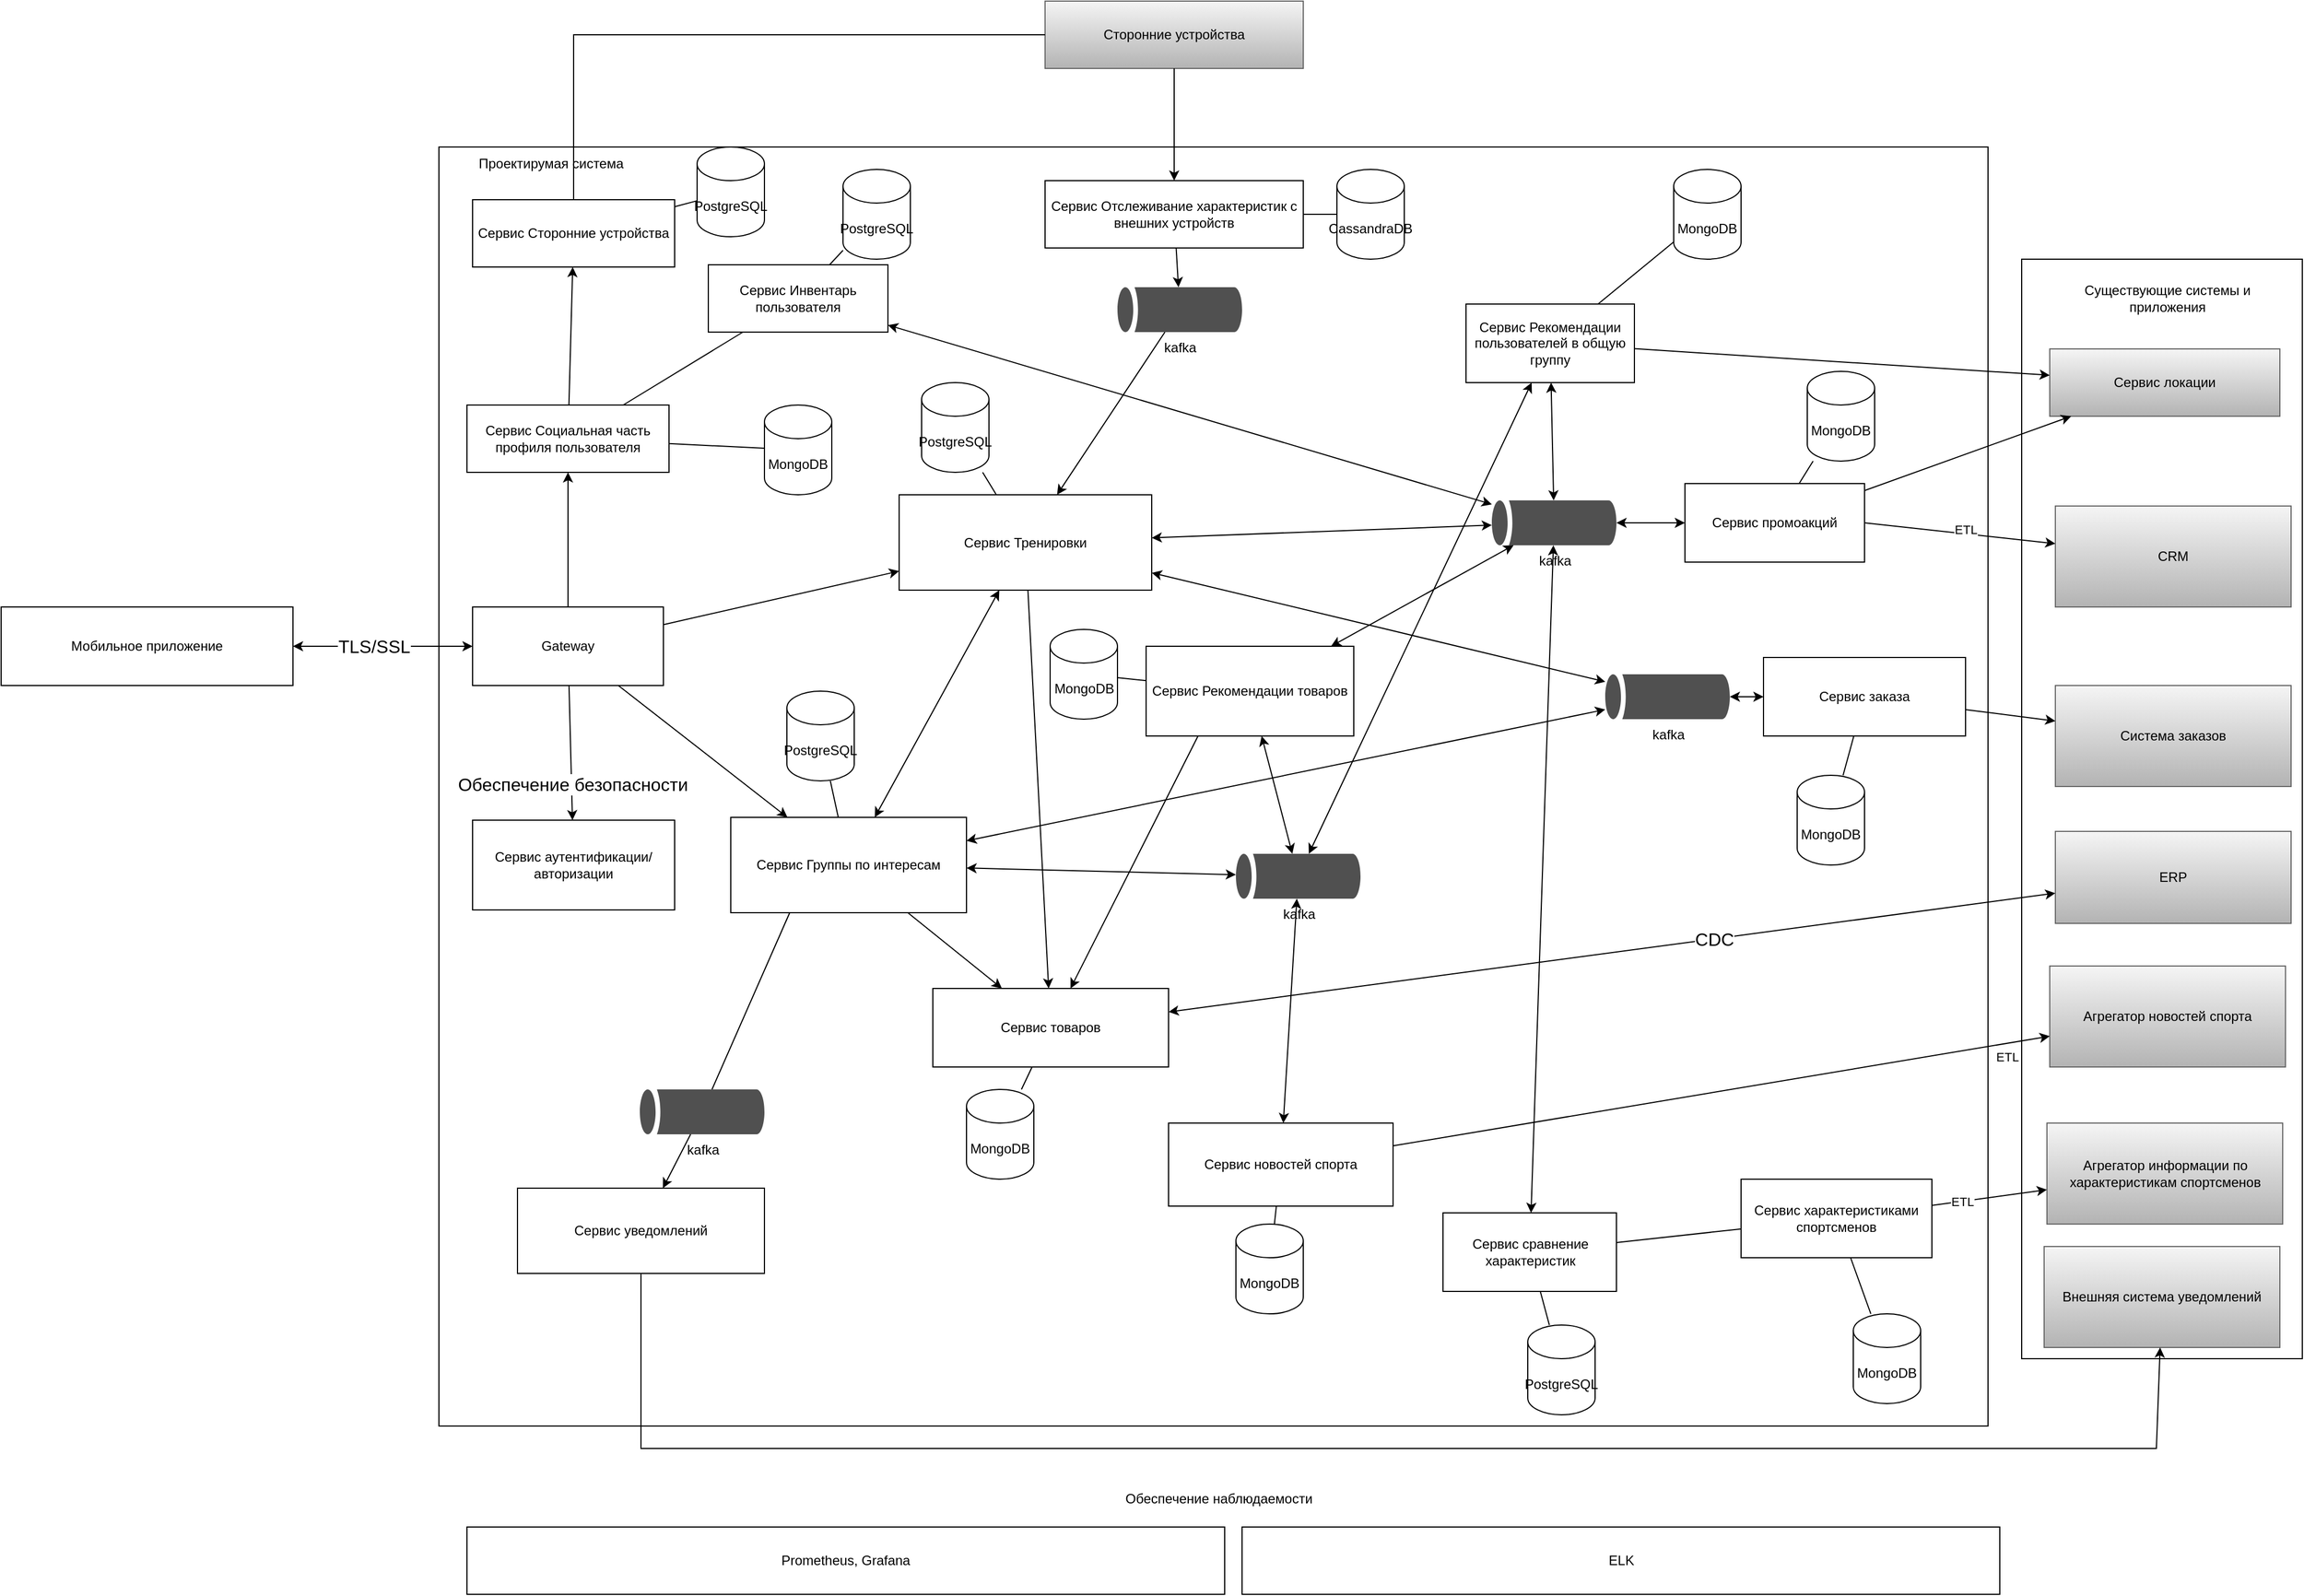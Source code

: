<mxfile version="28.0.6">
  <diagram id="knsnF6ObBRKme7ACtTA0" name="Страница 1">
    <mxGraphModel dx="2479" dy="1792" grid="1" gridSize="10" guides="1" tooltips="1" connect="1" arrows="1" fold="1" page="1" pageScale="1" pageWidth="1169" pageHeight="827" math="0" shadow="0">
      <root>
        <mxCell id="0" />
        <mxCell id="1" parent="0" />
        <mxCell id="5rGbsbJMOas40W4paa9o-69" value="" style="rounded=0;whiteSpace=wrap;html=1;" vertex="1" parent="1">
          <mxGeometry x="1360" y="-500" width="250" height="980" as="geometry" />
        </mxCell>
        <mxCell id="5rGbsbJMOas40W4paa9o-66" value="Мобильное приложение" style="rounded=0;whiteSpace=wrap;html=1;" vertex="1" parent="1">
          <mxGeometry x="-440" y="-190" width="260" height="70" as="geometry" />
        </mxCell>
        <mxCell id="5rGbsbJMOas40W4paa9o-63" value="" style="rounded=0;whiteSpace=wrap;html=1;" vertex="1" parent="1">
          <mxGeometry x="-50" y="-600" width="1380" height="1140" as="geometry" />
        </mxCell>
        <mxCell id="uNtTc-Wmph4pzVrM2ROG-3" value="Сервис Тренировки" style="rounded=0;whiteSpace=wrap;html=1;" parent="1" vertex="1">
          <mxGeometry x="360" y="-290" width="225" height="85" as="geometry" />
        </mxCell>
        <mxCell id="uNtTc-Wmph4pzVrM2ROG-4" value="Сервис Группы по интересам" style="rounded=0;whiteSpace=wrap;html=1;" parent="1" vertex="1">
          <mxGeometry x="210" y="-2.5" width="210" height="85" as="geometry" />
        </mxCell>
        <mxCell id="Q4NwFkbrb7sqt-uBTXur-2" value="Сервис товаров" style="rounded=0;whiteSpace=wrap;html=1;" parent="1" vertex="1">
          <mxGeometry x="390" y="150" width="210" height="70" as="geometry" />
        </mxCell>
        <mxCell id="Q4NwFkbrb7sqt-uBTXur-11" value="ERP" style="rounded=0;whiteSpace=wrap;html=1;fillColor=#f5f5f5;strokeColor=#666666;gradientColor=#b3b3b3;" parent="1" vertex="1">
          <mxGeometry x="1390" y="10" width="210" height="82" as="geometry" />
        </mxCell>
        <mxCell id="Q4NwFkbrb7sqt-uBTXur-12" value="" style="endArrow=classic;html=1;rounded=0;startArrow=classic;startFill=1;endFill=1;" parent="1" source="Q4NwFkbrb7sqt-uBTXur-2" target="Q4NwFkbrb7sqt-uBTXur-11" edge="1">
          <mxGeometry width="50" height="50" relative="1" as="geometry">
            <mxPoint x="450" y="290" as="sourcePoint" />
            <mxPoint x="500" y="240" as="targetPoint" />
          </mxGeometry>
        </mxCell>
        <mxCell id="5rGbsbJMOas40W4paa9o-143" value="&lt;span style=&quot;text-align: start; text-wrap-mode: wrap; font-size: 12pt; font-family: Arial, sans-serif;&quot;&gt;CDC&lt;/span&gt;&lt;span style=&quot;font-size: medium; text-align: start; text-wrap-mode: wrap;&quot;&gt;&lt;/span&gt;" style="edgeLabel;html=1;align=center;verticalAlign=middle;resizable=0;points=[];" vertex="1" connectable="0" parent="Q4NwFkbrb7sqt-uBTXur-12">
          <mxGeometry x="0.23" relative="1" as="geometry">
            <mxPoint as="offset" />
          </mxGeometry>
        </mxCell>
        <mxCell id="Q4NwFkbrb7sqt-uBTXur-14" value="" style="endArrow=classic;html=1;rounded=0;endFill=1;startArrow=classic;startFill=1;" parent="1" source="5rGbsbJMOas40W4paa9o-77" target="5rGbsbJMOas40W4paa9o-153" edge="1">
          <mxGeometry width="50" height="50" relative="1" as="geometry">
            <mxPoint x="410" y="290" as="sourcePoint" />
            <mxPoint x="460" y="240" as="targetPoint" />
          </mxGeometry>
        </mxCell>
        <mxCell id="Q4NwFkbrb7sqt-uBTXur-15" value="" style="endArrow=classic;html=1;rounded=0;startArrow=classic;startFill=1;endFill=1;" parent="1" source="uNtTc-Wmph4pzVrM2ROG-4" target="uNtTc-Wmph4pzVrM2ROG-3" edge="1">
          <mxGeometry width="50" height="50" relative="1" as="geometry">
            <mxPoint x="450" y="230" as="sourcePoint" />
            <mxPoint x="470" y="120" as="targetPoint" />
          </mxGeometry>
        </mxCell>
        <mxCell id="5rGbsbJMOas40W4paa9o-3" value="Сервис локации" style="rounded=0;whiteSpace=wrap;html=1;fillColor=#f5f5f5;strokeColor=#666666;gradientColor=#b3b3b3;" vertex="1" parent="1">
          <mxGeometry x="1385" y="-420" width="205" height="60" as="geometry" />
        </mxCell>
        <mxCell id="5rGbsbJMOas40W4paa9o-12" value="" style="endArrow=classic;html=1;rounded=0;endFill=1;" edge="1" parent="1" source="uNtTc-Wmph4pzVrM2ROG-4" target="Q4NwFkbrb7sqt-uBTXur-2">
          <mxGeometry width="50" height="50" relative="1" as="geometry">
            <mxPoint x="250" y="200" as="sourcePoint" />
            <mxPoint x="300" y="150" as="targetPoint" />
          </mxGeometry>
        </mxCell>
        <mxCell id="5rGbsbJMOas40W4paa9o-15" value="Сервис Социальная часть профиля пользователя" style="rounded=0;whiteSpace=wrap;html=1;" vertex="1" parent="1">
          <mxGeometry x="-25" y="-370" width="180" height="60" as="geometry" />
        </mxCell>
        <mxCell id="5rGbsbJMOas40W4paa9o-22" value="" style="endArrow=none;html=1;rounded=0;" edge="1" parent="1" source="5rGbsbJMOas40W4paa9o-21" target="5rGbsbJMOas40W4paa9o-15">
          <mxGeometry width="50" height="50" relative="1" as="geometry">
            <mxPoint x="320" y="-150" as="sourcePoint" />
            <mxPoint x="370" y="-200" as="targetPoint" />
          </mxGeometry>
        </mxCell>
        <mxCell id="5rGbsbJMOas40W4paa9o-28" value="Система заказов" style="rounded=0;whiteSpace=wrap;html=1;fillColor=#f5f5f5;strokeColor=#666666;gradientColor=#b3b3b3;" vertex="1" parent="1">
          <mxGeometry x="1390" y="-120" width="210" height="90" as="geometry" />
        </mxCell>
        <mxCell id="5rGbsbJMOas40W4paa9o-33" value="Сервис уведомлений" style="rounded=0;whiteSpace=wrap;html=1;" vertex="1" parent="1">
          <mxGeometry x="20" y="328" width="220" height="76" as="geometry" />
        </mxCell>
        <mxCell id="5rGbsbJMOas40W4paa9o-35" value="" style="endArrow=none;html=1;rounded=0;exitX=0.25;exitY=1;exitDx=0;exitDy=0;" edge="1" parent="1" source="uNtTc-Wmph4pzVrM2ROG-4" target="5rGbsbJMOas40W4paa9o-161">
          <mxGeometry width="50" height="50" relative="1" as="geometry">
            <mxPoint x="80" y="80" as="sourcePoint" />
            <mxPoint x="130" y="30" as="targetPoint" />
            <Array as="points" />
          </mxGeometry>
        </mxCell>
        <mxCell id="5rGbsbJMOas40W4paa9o-41" value="Сторонние устройства" style="rounded=0;whiteSpace=wrap;html=1;fillColor=#f5f5f5;strokeColor=#666666;gradientColor=#b3b3b3;" vertex="1" parent="1">
          <mxGeometry x="490" y="-730" width="230" height="60" as="geometry" />
        </mxCell>
        <mxCell id="5rGbsbJMOas40W4paa9o-42" value="" style="endArrow=none;html=1;rounded=0;startArrow=classic;startFill=1;" edge="1" parent="1" source="5rGbsbJMOas40W4paa9o-94" target="5rGbsbJMOas40W4paa9o-41">
          <mxGeometry width="50" height="50" relative="1" as="geometry">
            <mxPoint x="950" y="-10" as="sourcePoint" />
            <mxPoint x="1000" y="-60" as="targetPoint" />
          </mxGeometry>
        </mxCell>
        <mxCell id="5rGbsbJMOas40W4paa9o-21" value="Сервис Инвентарь пользователя" style="rounded=0;whiteSpace=wrap;html=1;" vertex="1" parent="1">
          <mxGeometry x="190" y="-495" width="160" height="60" as="geometry" />
        </mxCell>
        <mxCell id="5rGbsbJMOas40W4paa9o-44" value="" style="endArrow=none;html=1;rounded=0;exitX=0.5;exitY=0;exitDx=0;exitDy=0;" edge="1" parent="1" source="5rGbsbJMOas40W4paa9o-97" target="5rGbsbJMOas40W4paa9o-41">
          <mxGeometry width="50" height="50" relative="1" as="geometry">
            <mxPoint x="400" y="-380" as="sourcePoint" />
            <mxPoint x="450" y="-430" as="targetPoint" />
            <Array as="points">
              <mxPoint x="70" y="-700" />
            </Array>
          </mxGeometry>
        </mxCell>
        <mxCell id="5rGbsbJMOas40W4paa9o-46" value="Сервис промоакций" style="rounded=0;whiteSpace=wrap;html=1;" vertex="1" parent="1">
          <mxGeometry x="1060" y="-300" width="160" height="70" as="geometry" />
        </mxCell>
        <mxCell id="5rGbsbJMOas40W4paa9o-47" value="Сервис новостей спорта" style="rounded=0;whiteSpace=wrap;html=1;" vertex="1" parent="1">
          <mxGeometry x="600" y="270" width="200" height="74" as="geometry" />
        </mxCell>
        <mxCell id="5rGbsbJMOas40W4paa9o-48" value="" style="endArrow=classic;html=1;rounded=0;endFill=1;startArrow=classic;startFill=1;" edge="1" parent="1" source="5rGbsbJMOas40W4paa9o-168" target="5rGbsbJMOas40W4paa9o-46">
          <mxGeometry width="50" height="50" relative="1" as="geometry">
            <mxPoint x="350" y="150" as="sourcePoint" />
            <mxPoint x="170" y="180" as="targetPoint" />
          </mxGeometry>
        </mxCell>
        <mxCell id="5rGbsbJMOas40W4paa9o-52" value="" style="endArrow=classic;html=1;rounded=0;endFill=1;" edge="1" parent="1" source="5rGbsbJMOas40W4paa9o-46" target="5rGbsbJMOas40W4paa9o-3">
          <mxGeometry width="50" height="50" relative="1" as="geometry">
            <mxPoint x="780" y="50" as="sourcePoint" />
            <mxPoint x="830" as="targetPoint" />
          </mxGeometry>
        </mxCell>
        <mxCell id="5rGbsbJMOas40W4paa9o-54" value="" style="endArrow=classic;html=1;rounded=0;startArrow=classic;startFill=1;endFill=1;" edge="1" parent="1" source="5rGbsbJMOas40W4paa9o-47" target="5rGbsbJMOas40W4paa9o-153">
          <mxGeometry width="50" height="50" relative="1" as="geometry">
            <mxPoint x="280" y="210" as="sourcePoint" />
            <mxPoint x="330" y="160" as="targetPoint" />
          </mxGeometry>
        </mxCell>
        <mxCell id="5rGbsbJMOas40W4paa9o-56" value="Агрегатор новостей спорта" style="rounded=0;whiteSpace=wrap;html=1;fillColor=#f5f5f5;strokeColor=#666666;gradientColor=#b3b3b3;" vertex="1" parent="1">
          <mxGeometry x="1385" y="130" width="210" height="90" as="geometry" />
        </mxCell>
        <mxCell id="5rGbsbJMOas40W4paa9o-57" value="" style="endArrow=classic;html=1;rounded=0;startArrow=none;startFill=0;endFill=1;" edge="1" parent="1" source="5rGbsbJMOas40W4paa9o-47" target="5rGbsbJMOas40W4paa9o-56">
          <mxGeometry width="50" height="50" relative="1" as="geometry">
            <mxPoint x="630" y="30" as="sourcePoint" />
            <mxPoint x="680" y="-20" as="targetPoint" />
          </mxGeometry>
        </mxCell>
        <mxCell id="5rGbsbJMOas40W4paa9o-155" value="ETL" style="edgeLabel;html=1;align=center;verticalAlign=middle;resizable=0;points=[];" vertex="1" connectable="0" parent="5rGbsbJMOas40W4paa9o-57">
          <mxGeometry x="-0.615" y="-1" relative="1" as="geometry">
            <mxPoint x="434" y="-62" as="offset" />
          </mxGeometry>
        </mxCell>
        <mxCell id="5rGbsbJMOas40W4paa9o-58" value="CRM" style="rounded=0;whiteSpace=wrap;html=1;fillColor=#f5f5f5;strokeColor=#666666;gradientColor=#b3b3b3;" vertex="1" parent="1">
          <mxGeometry x="1390" y="-280" width="210" height="90" as="geometry" />
        </mxCell>
        <mxCell id="5rGbsbJMOas40W4paa9o-59" value="" style="endArrow=classic;html=1;rounded=0;exitX=1;exitY=0.5;exitDx=0;exitDy=0;endFill=1;" edge="1" parent="1" source="5rGbsbJMOas40W4paa9o-46" target="5rGbsbJMOas40W4paa9o-58">
          <mxGeometry width="50" height="50" relative="1" as="geometry">
            <mxPoint x="690" y="30" as="sourcePoint" />
            <mxPoint x="740" y="-20" as="targetPoint" />
          </mxGeometry>
        </mxCell>
        <mxCell id="5rGbsbJMOas40W4paa9o-163" value="ETL" style="edgeLabel;html=1;align=center;verticalAlign=middle;resizable=0;points=[];" vertex="1" connectable="0" parent="5rGbsbJMOas40W4paa9o-59">
          <mxGeometry x="0.04" y="4" relative="1" as="geometry">
            <mxPoint x="1" as="offset" />
          </mxGeometry>
        </mxCell>
        <mxCell id="5rGbsbJMOas40W4paa9o-67" value="Проектирумая система" style="text;html=1;align=center;verticalAlign=middle;whiteSpace=wrap;rounded=0;" vertex="1" parent="1">
          <mxGeometry x="-40" y="-600" width="180" height="30" as="geometry" />
        </mxCell>
        <mxCell id="5rGbsbJMOas40W4paa9o-70" value="Существующие системы и приложения" style="text;html=1;align=center;verticalAlign=middle;whiteSpace=wrap;rounded=0;" vertex="1" parent="1">
          <mxGeometry x="1410" y="-480" width="160" height="30" as="geometry" />
        </mxCell>
        <mxCell id="5rGbsbJMOas40W4paa9o-77" value="Сервис Рекомендации товаров" style="rounded=0;whiteSpace=wrap;html=1;" vertex="1" parent="1">
          <mxGeometry x="580" y="-155" width="185" height="80" as="geometry" />
        </mxCell>
        <mxCell id="5rGbsbJMOas40W4paa9o-78" value="" style="endArrow=none;html=1;rounded=0;startArrow=classic;startFill=1;entryX=0.25;entryY=1;entryDx=0;entryDy=0;" edge="1" parent="1" source="Q4NwFkbrb7sqt-uBTXur-2" target="5rGbsbJMOas40W4paa9o-77">
          <mxGeometry width="50" height="50" relative="1" as="geometry">
            <mxPoint x="510" y="-110" as="sourcePoint" />
            <mxPoint x="560" y="-160" as="targetPoint" />
          </mxGeometry>
        </mxCell>
        <mxCell id="5rGbsbJMOas40W4paa9o-83" value="Агрегатор&amp;nbsp;информации по характеристикам спортсменов" style="rounded=0;whiteSpace=wrap;html=1;fillColor=#f5f5f5;strokeColor=#666666;gradientColor=#b3b3b3;" vertex="1" parent="1">
          <mxGeometry x="1382.5" y="270" width="210" height="90" as="geometry" />
        </mxCell>
        <mxCell id="5rGbsbJMOas40W4paa9o-84" value="Сервис сравнение характеристик" style="rounded=0;whiteSpace=wrap;html=1;" vertex="1" parent="1">
          <mxGeometry x="844.5" y="350" width="154.5" height="70" as="geometry" />
        </mxCell>
        <mxCell id="5rGbsbJMOas40W4paa9o-87" value="Сервис Рекомендации пользователей в общую группу" style="rounded=0;whiteSpace=wrap;html=1;" vertex="1" parent="1">
          <mxGeometry x="865" y="-460" width="150" height="70" as="geometry" />
        </mxCell>
        <mxCell id="5rGbsbJMOas40W4paa9o-88" value="" style="endArrow=classic;html=1;rounded=0;startArrow=classic;startFill=1;endFill=1;" edge="1" parent="1" source="5rGbsbJMOas40W4paa9o-87" target="5rGbsbJMOas40W4paa9o-168">
          <mxGeometry width="50" height="50" relative="1" as="geometry">
            <mxPoint x="640" y="-220" as="sourcePoint" />
            <mxPoint x="690" y="-270" as="targetPoint" />
          </mxGeometry>
        </mxCell>
        <mxCell id="5rGbsbJMOas40W4paa9o-89" value="" style="endArrow=classic;html=1;rounded=0;endFill=1;" edge="1" parent="1" source="5rGbsbJMOas40W4paa9o-87" target="5rGbsbJMOas40W4paa9o-3">
          <mxGeometry width="50" height="50" relative="1" as="geometry">
            <mxPoint x="640" y="-220" as="sourcePoint" />
            <mxPoint x="690" y="-270" as="targetPoint" />
          </mxGeometry>
        </mxCell>
        <mxCell id="5rGbsbJMOas40W4paa9o-91" value="" style="endArrow=classic;html=1;rounded=0;startArrow=classic;startFill=1;endFill=1;" edge="1" parent="1" source="5rGbsbJMOas40W4paa9o-168" target="uNtTc-Wmph4pzVrM2ROG-3">
          <mxGeometry width="50" height="50" relative="1" as="geometry">
            <mxPoint x="640" y="10" as="sourcePoint" />
            <mxPoint x="690" y="-40" as="targetPoint" />
          </mxGeometry>
        </mxCell>
        <mxCell id="5rGbsbJMOas40W4paa9o-93" value="&lt;p style=&quot;margin: 0cm; font-size: 12pt; font-family: &amp;quot;Times New Roman&amp;quot;, serif; text-align: start; text-wrap-mode: wrap;&quot; class=&quot;MsoNormal&quot;&gt;&lt;br&gt;&lt;/p&gt;" style="edgeLabel;html=1;align=center;verticalAlign=middle;resizable=0;points=[];" vertex="1" connectable="0" parent="5rGbsbJMOas40W4paa9o-91">
          <mxGeometry x="0.079" y="2" relative="1" as="geometry">
            <mxPoint x="57" y="-49" as="offset" />
          </mxGeometry>
        </mxCell>
        <mxCell id="5rGbsbJMOas40W4paa9o-92" value="" style="endArrow=none;html=1;rounded=0;" edge="1" parent="1" source="5rGbsbJMOas40W4paa9o-139" target="5rGbsbJMOas40W4paa9o-84">
          <mxGeometry width="50" height="50" relative="1" as="geometry">
            <mxPoint x="640" y="70" as="sourcePoint" />
            <mxPoint x="690" y="20" as="targetPoint" />
          </mxGeometry>
        </mxCell>
        <mxCell id="5rGbsbJMOas40W4paa9o-94" value="Сервис Отслеживание характеристик с внешних устройств" style="rounded=0;whiteSpace=wrap;html=1;" vertex="1" parent="1">
          <mxGeometry x="490" y="-570" width="230" height="60" as="geometry" />
        </mxCell>
        <mxCell id="5rGbsbJMOas40W4paa9o-95" value="" style="endArrow=none;html=1;rounded=0;startArrow=classic;startFill=1;" edge="1" parent="1" source="uNtTc-Wmph4pzVrM2ROG-3" target="5rGbsbJMOas40W4paa9o-166">
          <mxGeometry width="50" height="50" relative="1" as="geometry">
            <mxPoint x="640" y="-410" as="sourcePoint" />
            <mxPoint x="690" y="-460" as="targetPoint" />
          </mxGeometry>
        </mxCell>
        <mxCell id="5rGbsbJMOas40W4paa9o-97" value="Сервис Сторонние устройства" style="rounded=0;whiteSpace=wrap;html=1;" vertex="1" parent="1">
          <mxGeometry x="-20" y="-553" width="180" height="60" as="geometry" />
        </mxCell>
        <mxCell id="5rGbsbJMOas40W4paa9o-98" value="" style="endArrow=classic;html=1;rounded=0;endFill=1;" edge="1" parent="1" source="5rGbsbJMOas40W4paa9o-15" target="5rGbsbJMOas40W4paa9o-97">
          <mxGeometry width="50" height="50" relative="1" as="geometry">
            <mxPoint x="640" y="-320" as="sourcePoint" />
            <mxPoint x="690" y="-370" as="targetPoint" />
          </mxGeometry>
        </mxCell>
        <mxCell id="5rGbsbJMOas40W4paa9o-104" value="Сервис аутентификации/авторизации" style="rounded=0;whiteSpace=wrap;html=1;" vertex="1" parent="1">
          <mxGeometry x="-20" width="180" height="80" as="geometry" />
        </mxCell>
        <mxCell id="5rGbsbJMOas40W4paa9o-105" value="PostgreSQL" style="shape=cylinder3;whiteSpace=wrap;html=1;boundedLbl=1;backgroundOutline=1;size=15;" vertex="1" parent="1">
          <mxGeometry x="260" y="-115" width="60" height="80" as="geometry" />
        </mxCell>
        <mxCell id="5rGbsbJMOas40W4paa9o-106" value="" style="endArrow=none;html=1;rounded=0;" edge="1" parent="1" source="uNtTc-Wmph4pzVrM2ROG-4" target="5rGbsbJMOas40W4paa9o-105">
          <mxGeometry width="50" height="50" relative="1" as="geometry">
            <mxPoint x="390" y="280" as="sourcePoint" />
            <mxPoint x="440" y="230" as="targetPoint" />
          </mxGeometry>
        </mxCell>
        <mxCell id="5rGbsbJMOas40W4paa9o-107" value="Внешняя система уведомлений" style="rounded=0;whiteSpace=wrap;html=1;fillColor=#f5f5f5;strokeColor=#666666;gradientColor=#b3b3b3;" vertex="1" parent="1">
          <mxGeometry x="1380" y="380" width="210" height="90" as="geometry" />
        </mxCell>
        <mxCell id="5rGbsbJMOas40W4paa9o-108" value="" style="endArrow=classic;html=1;rounded=0;" edge="1" parent="1" source="5rGbsbJMOas40W4paa9o-33" target="5rGbsbJMOas40W4paa9o-107">
          <mxGeometry width="50" height="50" relative="1" as="geometry">
            <mxPoint x="760" y="60" as="sourcePoint" />
            <mxPoint x="1230" y="580" as="targetPoint" />
            <Array as="points">
              <mxPoint x="130" y="560" />
              <mxPoint x="1480" y="560" />
            </Array>
          </mxGeometry>
        </mxCell>
        <mxCell id="5rGbsbJMOas40W4paa9o-109" value="" style="endArrow=classic;html=1;rounded=0;" edge="1" parent="1" source="5rGbsbJMOas40W4paa9o-112" target="uNtTc-Wmph4pzVrM2ROG-4">
          <mxGeometry width="50" height="50" relative="1" as="geometry">
            <mxPoint x="270" y="70" as="sourcePoint" />
            <mxPoint x="320" y="20" as="targetPoint" />
          </mxGeometry>
        </mxCell>
        <mxCell id="5rGbsbJMOas40W4paa9o-110" value="" style="endArrow=classic;html=1;rounded=0;" edge="1" parent="1" source="5rGbsbJMOas40W4paa9o-112" target="uNtTc-Wmph4pzVrM2ROG-3">
          <mxGeometry width="50" height="50" relative="1" as="geometry">
            <mxPoint x="270" y="70" as="sourcePoint" />
            <mxPoint x="320" y="20" as="targetPoint" />
          </mxGeometry>
        </mxCell>
        <mxCell id="5rGbsbJMOas40W4paa9o-111" value="" style="endArrow=classic;html=1;rounded=0;" edge="1" parent="1" source="5rGbsbJMOas40W4paa9o-112" target="5rGbsbJMOas40W4paa9o-15">
          <mxGeometry width="50" height="50" relative="1" as="geometry">
            <mxPoint x="270" y="-300" as="sourcePoint" />
            <mxPoint x="320" y="-350" as="targetPoint" />
          </mxGeometry>
        </mxCell>
        <mxCell id="5rGbsbJMOas40W4paa9o-112" value="Gateway" style="rounded=0;whiteSpace=wrap;html=1;" vertex="1" parent="1">
          <mxGeometry x="-20" y="-190" width="170" height="70" as="geometry" />
        </mxCell>
        <mxCell id="5rGbsbJMOas40W4paa9o-113" value="" style="endArrow=classic;html=1;rounded=0;startArrow=classic;startFill=1;" edge="1" parent="1" source="5rGbsbJMOas40W4paa9o-66" target="5rGbsbJMOas40W4paa9o-112">
          <mxGeometry width="50" height="50" relative="1" as="geometry">
            <mxPoint x="270" y="-160" as="sourcePoint" />
            <mxPoint x="320" y="-210" as="targetPoint" />
          </mxGeometry>
        </mxCell>
        <mxCell id="5rGbsbJMOas40W4paa9o-179" value="&lt;span style=&quot;text-align: start; text-wrap-mode: wrap; font-size: 12pt; font-family: Arial, sans-serif;&quot;&gt;TLS/SSL&lt;/span&gt;&lt;span style=&quot;font-size: medium; text-align: start; text-wrap-mode: wrap;&quot;&gt;&lt;/span&gt;" style="edgeLabel;html=1;align=center;verticalAlign=middle;resizable=0;points=[];" vertex="1" connectable="0" parent="5rGbsbJMOas40W4paa9o-113">
          <mxGeometry x="-0.092" relative="1" as="geometry">
            <mxPoint x="-1" as="offset" />
          </mxGeometry>
        </mxCell>
        <mxCell id="5rGbsbJMOas40W4paa9o-114" value="" style="endArrow=classic;html=1;rounded=0;" edge="1" parent="1" source="5rGbsbJMOas40W4paa9o-112" target="5rGbsbJMOas40W4paa9o-104">
          <mxGeometry width="50" height="50" relative="1" as="geometry">
            <mxPoint x="270" y="-160" as="sourcePoint" />
            <mxPoint x="320" y="-210" as="targetPoint" />
          </mxGeometry>
        </mxCell>
        <mxCell id="5rGbsbJMOas40W4paa9o-178" value="&lt;span style=&quot;text-align: start; text-wrap-mode: wrap; font-size: 12pt; font-family: Arial, sans-serif;&quot;&gt;Обеспечение безопасности&lt;/span&gt;&lt;span style=&quot;font-size: medium; text-align: start; text-wrap-mode: wrap;&quot;&gt;&lt;/span&gt;" style="edgeLabel;html=1;align=center;verticalAlign=middle;resizable=0;points=[];" vertex="1" connectable="0" parent="5rGbsbJMOas40W4paa9o-114">
          <mxGeometry x="0.467" y="1" relative="1" as="geometry">
            <mxPoint as="offset" />
          </mxGeometry>
        </mxCell>
        <mxCell id="5rGbsbJMOas40W4paa9o-115" value="MongoDB" style="shape=cylinder3;whiteSpace=wrap;html=1;boundedLbl=1;backgroundOutline=1;size=15;" vertex="1" parent="1">
          <mxGeometry x="660" y="360" width="60" height="80" as="geometry" />
        </mxCell>
        <mxCell id="5rGbsbJMOas40W4paa9o-116" value="" style="endArrow=none;html=1;rounded=0;" edge="1" parent="1" source="5rGbsbJMOas40W4paa9o-115" target="5rGbsbJMOas40W4paa9o-47">
          <mxGeometry width="50" height="50" relative="1" as="geometry">
            <mxPoint x="790" y="340" as="sourcePoint" />
            <mxPoint x="840" y="290" as="targetPoint" />
          </mxGeometry>
        </mxCell>
        <mxCell id="5rGbsbJMOas40W4paa9o-117" value="MongoDB" style="shape=cylinder3;whiteSpace=wrap;html=1;boundedLbl=1;backgroundOutline=1;size=15;" vertex="1" parent="1">
          <mxGeometry x="420" y="240" width="60" height="80" as="geometry" />
        </mxCell>
        <mxCell id="5rGbsbJMOas40W4paa9o-119" value="" style="endArrow=none;html=1;rounded=0;" edge="1" parent="1" source="5rGbsbJMOas40W4paa9o-117" target="Q4NwFkbrb7sqt-uBTXur-2">
          <mxGeometry width="50" height="50" relative="1" as="geometry">
            <mxPoint x="790" y="340" as="sourcePoint" />
            <mxPoint x="840" y="290" as="targetPoint" />
          </mxGeometry>
        </mxCell>
        <mxCell id="5rGbsbJMOas40W4paa9o-120" value="PostgreSQL" style="shape=cylinder3;whiteSpace=wrap;html=1;boundedLbl=1;backgroundOutline=1;size=15;" vertex="1" parent="1">
          <mxGeometry x="920" y="450" width="60" height="80" as="geometry" />
        </mxCell>
        <mxCell id="5rGbsbJMOas40W4paa9o-121" value="" style="endArrow=none;html=1;rounded=0;" edge="1" parent="1" source="5rGbsbJMOas40W4paa9o-120" target="5rGbsbJMOas40W4paa9o-84">
          <mxGeometry width="50" height="50" relative="1" as="geometry">
            <mxPoint x="790" y="340" as="sourcePoint" />
            <mxPoint x="840" y="290" as="targetPoint" />
          </mxGeometry>
        </mxCell>
        <mxCell id="5rGbsbJMOas40W4paa9o-122" value="PostgreSQL" style="shape=cylinder3;whiteSpace=wrap;html=1;boundedLbl=1;backgroundOutline=1;size=15;" vertex="1" parent="1">
          <mxGeometry x="380" y="-390" width="60" height="80" as="geometry" />
        </mxCell>
        <mxCell id="5rGbsbJMOas40W4paa9o-123" value="" style="endArrow=none;html=1;rounded=0;" edge="1" parent="1" source="uNtTc-Wmph4pzVrM2ROG-3" target="5rGbsbJMOas40W4paa9o-122">
          <mxGeometry width="50" height="50" relative="1" as="geometry">
            <mxPoint x="790" y="-70" as="sourcePoint" />
            <mxPoint x="520" y="-310" as="targetPoint" />
          </mxGeometry>
        </mxCell>
        <mxCell id="5rGbsbJMOas40W4paa9o-124" value="MongoDB" style="shape=cylinder3;whiteSpace=wrap;html=1;boundedLbl=1;backgroundOutline=1;size=15;" vertex="1" parent="1">
          <mxGeometry x="1050" y="-580" width="60" height="80" as="geometry" />
        </mxCell>
        <mxCell id="5rGbsbJMOas40W4paa9o-125" value="" style="endArrow=none;html=1;rounded=0;" edge="1" parent="1" source="5rGbsbJMOas40W4paa9o-87" target="5rGbsbJMOas40W4paa9o-124">
          <mxGeometry width="50" height="50" relative="1" as="geometry">
            <mxPoint x="790" y="-70" as="sourcePoint" />
            <mxPoint x="840" y="-120" as="targetPoint" />
          </mxGeometry>
        </mxCell>
        <mxCell id="5rGbsbJMOas40W4paa9o-126" value="CassandraDB" style="shape=cylinder3;whiteSpace=wrap;html=1;boundedLbl=1;backgroundOutline=1;size=15;" vertex="1" parent="1">
          <mxGeometry x="750" y="-580" width="60" height="80" as="geometry" />
        </mxCell>
        <mxCell id="5rGbsbJMOas40W4paa9o-127" value="" style="endArrow=none;html=1;rounded=0;" edge="1" parent="1" source="5rGbsbJMOas40W4paa9o-94" target="5rGbsbJMOas40W4paa9o-126">
          <mxGeometry width="50" height="50" relative="1" as="geometry">
            <mxPoint x="790" y="-140" as="sourcePoint" />
            <mxPoint x="840" y="-190" as="targetPoint" />
          </mxGeometry>
        </mxCell>
        <mxCell id="5rGbsbJMOas40W4paa9o-129" value="MongoDB" style="shape=cylinder3;whiteSpace=wrap;html=1;boundedLbl=1;backgroundOutline=1;size=15;" vertex="1" parent="1">
          <mxGeometry x="1169" y="-400" width="60" height="80" as="geometry" />
        </mxCell>
        <mxCell id="5rGbsbJMOas40W4paa9o-130" value="" style="endArrow=none;html=1;rounded=0;" edge="1" parent="1" source="5rGbsbJMOas40W4paa9o-46" target="5rGbsbJMOas40W4paa9o-129">
          <mxGeometry width="50" height="50" relative="1" as="geometry">
            <mxPoint x="790" y="-60" as="sourcePoint" />
            <mxPoint x="840" y="-110" as="targetPoint" />
          </mxGeometry>
        </mxCell>
        <mxCell id="5rGbsbJMOas40W4paa9o-131" value="PostgreSQL" style="shape=cylinder3;whiteSpace=wrap;html=1;boundedLbl=1;backgroundOutline=1;size=15;" vertex="1" parent="1">
          <mxGeometry x="310" y="-580" width="60" height="80" as="geometry" />
        </mxCell>
        <mxCell id="5rGbsbJMOas40W4paa9o-132" value="" style="endArrow=none;html=1;rounded=0;" edge="1" parent="1" source="5rGbsbJMOas40W4paa9o-131" target="5rGbsbJMOas40W4paa9o-21">
          <mxGeometry width="50" height="50" relative="1" as="geometry">
            <mxPoint x="560" y="-110" as="sourcePoint" />
            <mxPoint x="610" y="-160" as="targetPoint" />
          </mxGeometry>
        </mxCell>
        <mxCell id="5rGbsbJMOas40W4paa9o-133" value="PostgreSQL" style="shape=cylinder3;whiteSpace=wrap;html=1;boundedLbl=1;backgroundOutline=1;size=15;" vertex="1" parent="1">
          <mxGeometry x="180" y="-600" width="60" height="80" as="geometry" />
        </mxCell>
        <mxCell id="5rGbsbJMOas40W4paa9o-134" value="" style="endArrow=none;html=1;rounded=0;" edge="1" parent="1" source="5rGbsbJMOas40W4paa9o-97" target="5rGbsbJMOas40W4paa9o-133">
          <mxGeometry width="50" height="50" relative="1" as="geometry">
            <mxPoint x="560" y="-180" as="sourcePoint" />
            <mxPoint x="610" y="-230" as="targetPoint" />
          </mxGeometry>
        </mxCell>
        <mxCell id="5rGbsbJMOas40W4paa9o-135" value="MongoDB" style="shape=cylinder3;whiteSpace=wrap;html=1;boundedLbl=1;backgroundOutline=1;size=15;" vertex="1" parent="1">
          <mxGeometry x="240" y="-370" width="60" height="80" as="geometry" />
        </mxCell>
        <mxCell id="5rGbsbJMOas40W4paa9o-136" value="" style="endArrow=none;html=1;rounded=0;" edge="1" parent="1" source="5rGbsbJMOas40W4paa9o-15" target="5rGbsbJMOas40W4paa9o-135">
          <mxGeometry width="50" height="50" relative="1" as="geometry">
            <mxPoint x="560" y="-180" as="sourcePoint" />
            <mxPoint x="610" y="-230" as="targetPoint" />
          </mxGeometry>
        </mxCell>
        <mxCell id="5rGbsbJMOas40W4paa9o-139" value="Сервис характеристиками спортсменов" style="rounded=0;whiteSpace=wrap;html=1;" vertex="1" parent="1">
          <mxGeometry x="1110" y="320" width="170" height="70" as="geometry" />
        </mxCell>
        <mxCell id="5rGbsbJMOas40W4paa9o-141" value="MongoDB" style="shape=cylinder3;whiteSpace=wrap;html=1;boundedLbl=1;backgroundOutline=1;size=15;" vertex="1" parent="1">
          <mxGeometry x="1210" y="440" width="60" height="80" as="geometry" />
        </mxCell>
        <mxCell id="5rGbsbJMOas40W4paa9o-142" value="" style="endArrow=none;html=1;rounded=0;" edge="1" parent="1" source="5rGbsbJMOas40W4paa9o-139" target="5rGbsbJMOas40W4paa9o-141">
          <mxGeometry width="50" height="50" relative="1" as="geometry">
            <mxPoint x="1010" y="90" as="sourcePoint" />
            <mxPoint x="1060" y="40" as="targetPoint" />
          </mxGeometry>
        </mxCell>
        <mxCell id="5rGbsbJMOas40W4paa9o-144" value="MongoDB" style="shape=cylinder3;whiteSpace=wrap;html=1;boundedLbl=1;backgroundOutline=1;size=15;" vertex="1" parent="1">
          <mxGeometry x="494.5" y="-170" width="60" height="80" as="geometry" />
        </mxCell>
        <mxCell id="5rGbsbJMOas40W4paa9o-145" value="" style="endArrow=none;html=1;rounded=0;" edge="1" parent="1" source="5rGbsbJMOas40W4paa9o-77" target="5rGbsbJMOas40W4paa9o-144">
          <mxGeometry width="50" height="50" relative="1" as="geometry">
            <mxPoint x="770" y="160" as="sourcePoint" />
            <mxPoint x="820" y="110" as="targetPoint" />
          </mxGeometry>
        </mxCell>
        <mxCell id="5rGbsbJMOas40W4paa9o-146" value="" style="endArrow=classic;html=1;rounded=0;" edge="1" parent="1" source="5rGbsbJMOas40W4paa9o-147" target="5rGbsbJMOas40W4paa9o-28">
          <mxGeometry width="50" height="50" relative="1" as="geometry">
            <mxPoint x="770" y="150" as="sourcePoint" />
            <mxPoint x="820" y="100" as="targetPoint" />
          </mxGeometry>
        </mxCell>
        <mxCell id="5rGbsbJMOas40W4paa9o-147" value="Сервис заказа" style="rounded=0;whiteSpace=wrap;html=1;" vertex="1" parent="1">
          <mxGeometry x="1130" y="-145" width="180" height="70" as="geometry" />
        </mxCell>
        <mxCell id="5rGbsbJMOas40W4paa9o-148" value="MongoDB" style="shape=cylinder3;whiteSpace=wrap;html=1;boundedLbl=1;backgroundOutline=1;size=15;" vertex="1" parent="1">
          <mxGeometry x="1160" y="-40" width="60" height="80" as="geometry" />
        </mxCell>
        <mxCell id="5rGbsbJMOas40W4paa9o-149" value="" style="endArrow=none;html=1;rounded=0;" edge="1" parent="1" source="5rGbsbJMOas40W4paa9o-147" target="5rGbsbJMOas40W4paa9o-148">
          <mxGeometry width="50" height="50" relative="1" as="geometry">
            <mxPoint x="770" y="140" as="sourcePoint" />
            <mxPoint x="820" y="90" as="targetPoint" />
          </mxGeometry>
        </mxCell>
        <mxCell id="5rGbsbJMOas40W4paa9o-150" value="" style="endArrow=classic;html=1;rounded=0;startArrow=classic;startFill=1;" edge="1" parent="1" source="uNtTc-Wmph4pzVrM2ROG-3" target="5rGbsbJMOas40W4paa9o-176">
          <mxGeometry width="50" height="50" relative="1" as="geometry">
            <mxPoint x="770" y="140" as="sourcePoint" />
            <mxPoint x="820" y="90" as="targetPoint" />
          </mxGeometry>
        </mxCell>
        <mxCell id="5rGbsbJMOas40W4paa9o-151" value="" style="endArrow=classic;html=1;rounded=0;startArrow=classic;startFill=1;" edge="1" parent="1" source="uNtTc-Wmph4pzVrM2ROG-4" target="5rGbsbJMOas40W4paa9o-153">
          <mxGeometry width="50" height="50" relative="1" as="geometry">
            <mxPoint x="930" y="-20" as="sourcePoint" />
            <mxPoint x="1234" y="200" as="targetPoint" />
          </mxGeometry>
        </mxCell>
        <mxCell id="5rGbsbJMOas40W4paa9o-153" value="kafka" style="sketch=0;pointerEvents=1;shadow=0;dashed=0;html=1;strokeColor=none;fillColor=#505050;labelPosition=center;verticalLabelPosition=bottom;verticalAlign=top;outlineConnect=0;align=center;shape=mxgraph.office.servers.tunnel_straight;" vertex="1" parent="1">
          <mxGeometry x="660" y="30" width="111" height="40" as="geometry" />
        </mxCell>
        <mxCell id="5rGbsbJMOas40W4paa9o-154" value="" style="endArrow=classic;html=1;rounded=0;startArrow=classic;startFill=1;" edge="1" parent="1" source="5rGbsbJMOas40W4paa9o-176" target="5rGbsbJMOas40W4paa9o-147">
          <mxGeometry width="50" height="50" relative="1" as="geometry">
            <mxPoint x="1260" y="-35" as="sourcePoint" />
            <mxPoint x="1309" y="-40" as="targetPoint" />
          </mxGeometry>
        </mxCell>
        <mxCell id="5rGbsbJMOas40W4paa9o-157" value="" style="endArrow=classic;html=1;rounded=0;startArrow=none;startFill=0;endFill=1;" edge="1" parent="1" source="5rGbsbJMOas40W4paa9o-139" target="5rGbsbJMOas40W4paa9o-83">
          <mxGeometry width="50" height="50" relative="1" as="geometry">
            <mxPoint x="1140" y="383" as="sourcePoint" />
            <mxPoint x="1965" y="230" as="targetPoint" />
          </mxGeometry>
        </mxCell>
        <mxCell id="5rGbsbJMOas40W4paa9o-159" value="ETL" style="edgeLabel;html=1;align=center;verticalAlign=middle;resizable=0;points=[];" vertex="1" connectable="0" parent="5rGbsbJMOas40W4paa9o-157">
          <mxGeometry x="-0.464" relative="1" as="geometry">
            <mxPoint as="offset" />
          </mxGeometry>
        </mxCell>
        <mxCell id="5rGbsbJMOas40W4paa9o-161" value="kafka" style="sketch=0;pointerEvents=1;shadow=0;dashed=0;html=1;strokeColor=none;fillColor=#505050;labelPosition=center;verticalLabelPosition=bottom;verticalAlign=top;outlineConnect=0;align=center;shape=mxgraph.office.servers.tunnel_straight;" vertex="1" parent="1">
          <mxGeometry x="129" y="240" width="111" height="40" as="geometry" />
        </mxCell>
        <mxCell id="5rGbsbJMOas40W4paa9o-162" value="" style="endArrow=classic;html=1;rounded=0;" edge="1" parent="1" source="5rGbsbJMOas40W4paa9o-161" target="5rGbsbJMOas40W4paa9o-33">
          <mxGeometry width="50" height="50" relative="1" as="geometry">
            <mxPoint x="1060" y="210" as="sourcePoint" />
            <mxPoint x="1110" y="160" as="targetPoint" />
            <Array as="points" />
          </mxGeometry>
        </mxCell>
        <mxCell id="5rGbsbJMOas40W4paa9o-166" value="kafka" style="sketch=0;pointerEvents=1;shadow=0;dashed=0;html=1;strokeColor=none;fillColor=#505050;labelPosition=center;verticalLabelPosition=bottom;verticalAlign=top;outlineConnect=0;align=center;shape=mxgraph.office.servers.tunnel_straight;" vertex="1" parent="1">
          <mxGeometry x="554.5" y="-475" width="111" height="40" as="geometry" />
        </mxCell>
        <mxCell id="5rGbsbJMOas40W4paa9o-167" value="" style="endArrow=classic;html=1;rounded=0;" edge="1" parent="1" source="5rGbsbJMOas40W4paa9o-94" target="5rGbsbJMOas40W4paa9o-166">
          <mxGeometry width="50" height="50" relative="1" as="geometry">
            <mxPoint x="690" y="-140" as="sourcePoint" />
            <mxPoint x="690" y="-435" as="targetPoint" />
          </mxGeometry>
        </mxCell>
        <mxCell id="5rGbsbJMOas40W4paa9o-168" value="kafka" style="sketch=0;pointerEvents=1;shadow=0;dashed=0;html=1;strokeColor=none;fillColor=#505050;labelPosition=center;verticalLabelPosition=bottom;verticalAlign=top;outlineConnect=0;align=center;shape=mxgraph.office.servers.tunnel_straight;" vertex="1" parent="1">
          <mxGeometry x="888" y="-285" width="111" height="40" as="geometry" />
        </mxCell>
        <mxCell id="5rGbsbJMOas40W4paa9o-169" value="" style="endArrow=classic;html=1;rounded=0;startArrow=classic;startFill=1;endFill=1;" edge="1" parent="1" source="5rGbsbJMOas40W4paa9o-84" target="5rGbsbJMOas40W4paa9o-168">
          <mxGeometry width="50" height="50" relative="1" as="geometry">
            <mxPoint x="640" as="sourcePoint" />
            <mxPoint x="660" y="-90" as="targetPoint" />
          </mxGeometry>
        </mxCell>
        <mxCell id="5rGbsbJMOas40W4paa9o-170" value="&lt;p style=&quot;margin: 0cm; font-size: 12pt; font-family: &amp;quot;Times New Roman&amp;quot;, serif; text-align: start; text-wrap-mode: wrap;&quot; class=&quot;MsoNormal&quot;&gt;&lt;br&gt;&lt;/p&gt;" style="edgeLabel;html=1;align=center;verticalAlign=middle;resizable=0;points=[];" vertex="1" connectable="0" parent="5rGbsbJMOas40W4paa9o-169">
          <mxGeometry x="0.079" y="2" relative="1" as="geometry">
            <mxPoint x="57" y="-49" as="offset" />
          </mxGeometry>
        </mxCell>
        <mxCell id="5rGbsbJMOas40W4paa9o-171" value="" style="endArrow=classic;html=1;rounded=0;startArrow=classic;startFill=1;endFill=1;" edge="1" parent="1" source="5rGbsbJMOas40W4paa9o-77" target="5rGbsbJMOas40W4paa9o-168">
          <mxGeometry width="50" height="50" relative="1" as="geometry">
            <mxPoint x="1000" y="420" as="sourcePoint" />
            <mxPoint x="680" y="10" as="targetPoint" />
          </mxGeometry>
        </mxCell>
        <mxCell id="5rGbsbJMOas40W4paa9o-172" value="&lt;p style=&quot;margin: 0cm; font-size: 12pt; font-family: &amp;quot;Times New Roman&amp;quot;, serif; text-align: start; text-wrap-mode: wrap;&quot; class=&quot;MsoNormal&quot;&gt;&lt;br&gt;&lt;/p&gt;" style="edgeLabel;html=1;align=center;verticalAlign=middle;resizable=0;points=[];" vertex="1" connectable="0" parent="5rGbsbJMOas40W4paa9o-171">
          <mxGeometry x="0.079" y="2" relative="1" as="geometry">
            <mxPoint x="57" y="-49" as="offset" />
          </mxGeometry>
        </mxCell>
        <mxCell id="5rGbsbJMOas40W4paa9o-173" value="" style="endArrow=classic;startArrow=classic;html=1;rounded=0;" edge="1" parent="1" source="5rGbsbJMOas40W4paa9o-153" target="5rGbsbJMOas40W4paa9o-87">
          <mxGeometry width="50" height="50" relative="1" as="geometry">
            <mxPoint x="450" y="-70" as="sourcePoint" />
            <mxPoint x="500" y="-120" as="targetPoint" />
          </mxGeometry>
        </mxCell>
        <mxCell id="5rGbsbJMOas40W4paa9o-174" value="" style="endArrow=classic;html=1;rounded=0;endFill=1;" edge="1" parent="1" source="uNtTc-Wmph4pzVrM2ROG-3" target="Q4NwFkbrb7sqt-uBTXur-2">
          <mxGeometry width="50" height="50" relative="1" as="geometry">
            <mxPoint x="510" y="130" as="sourcePoint" />
            <mxPoint x="676" y="235" as="targetPoint" />
          </mxGeometry>
        </mxCell>
        <mxCell id="5rGbsbJMOas40W4paa9o-175" value="" style="endArrow=classic;html=1;rounded=0;endFill=1;startArrow=classic;startFill=1;" edge="1" parent="1" source="5rGbsbJMOas40W4paa9o-21" target="5rGbsbJMOas40W4paa9o-168">
          <mxGeometry width="50" height="50" relative="1" as="geometry">
            <mxPoint x="900" y="-180" as="sourcePoint" />
            <mxPoint x="1066" y="-75" as="targetPoint" />
          </mxGeometry>
        </mxCell>
        <mxCell id="5rGbsbJMOas40W4paa9o-176" value="kafka" style="sketch=0;pointerEvents=1;shadow=0;dashed=0;html=1;strokeColor=none;fillColor=#505050;labelPosition=center;verticalLabelPosition=bottom;verticalAlign=top;outlineConnect=0;align=center;shape=mxgraph.office.servers.tunnel_straight;" vertex="1" parent="1">
          <mxGeometry x="989" y="-130" width="111" height="40" as="geometry" />
        </mxCell>
        <mxCell id="5rGbsbJMOas40W4paa9o-177" value="" style="endArrow=classic;html=1;rounded=0;startArrow=classic;startFill=1;" edge="1" parent="1" source="uNtTc-Wmph4pzVrM2ROG-4" target="5rGbsbJMOas40W4paa9o-176">
          <mxGeometry width="50" height="50" relative="1" as="geometry">
            <mxPoint x="950" y="114" as="sourcePoint" />
            <mxPoint x="1075" y="90" as="targetPoint" />
          </mxGeometry>
        </mxCell>
        <mxCell id="5rGbsbJMOas40W4paa9o-181" value="Prometheus, Grafana" style="rounded=0;whiteSpace=wrap;html=1;" vertex="1" parent="1">
          <mxGeometry x="-25" y="630" width="675" height="60" as="geometry" />
        </mxCell>
        <mxCell id="5rGbsbJMOas40W4paa9o-182" value="ELK" style="rounded=0;whiteSpace=wrap;html=1;" vertex="1" parent="1">
          <mxGeometry x="665.5" y="630" width="675" height="60" as="geometry" />
        </mxCell>
        <mxCell id="5rGbsbJMOas40W4paa9o-183" value="Обеспечение наблюдаемости" style="text;html=1;align=center;verticalAlign=middle;whiteSpace=wrap;rounded=0;" vertex="1" parent="1">
          <mxGeometry x="540" y="590" width="210" height="30" as="geometry" />
        </mxCell>
      </root>
    </mxGraphModel>
  </diagram>
</mxfile>
